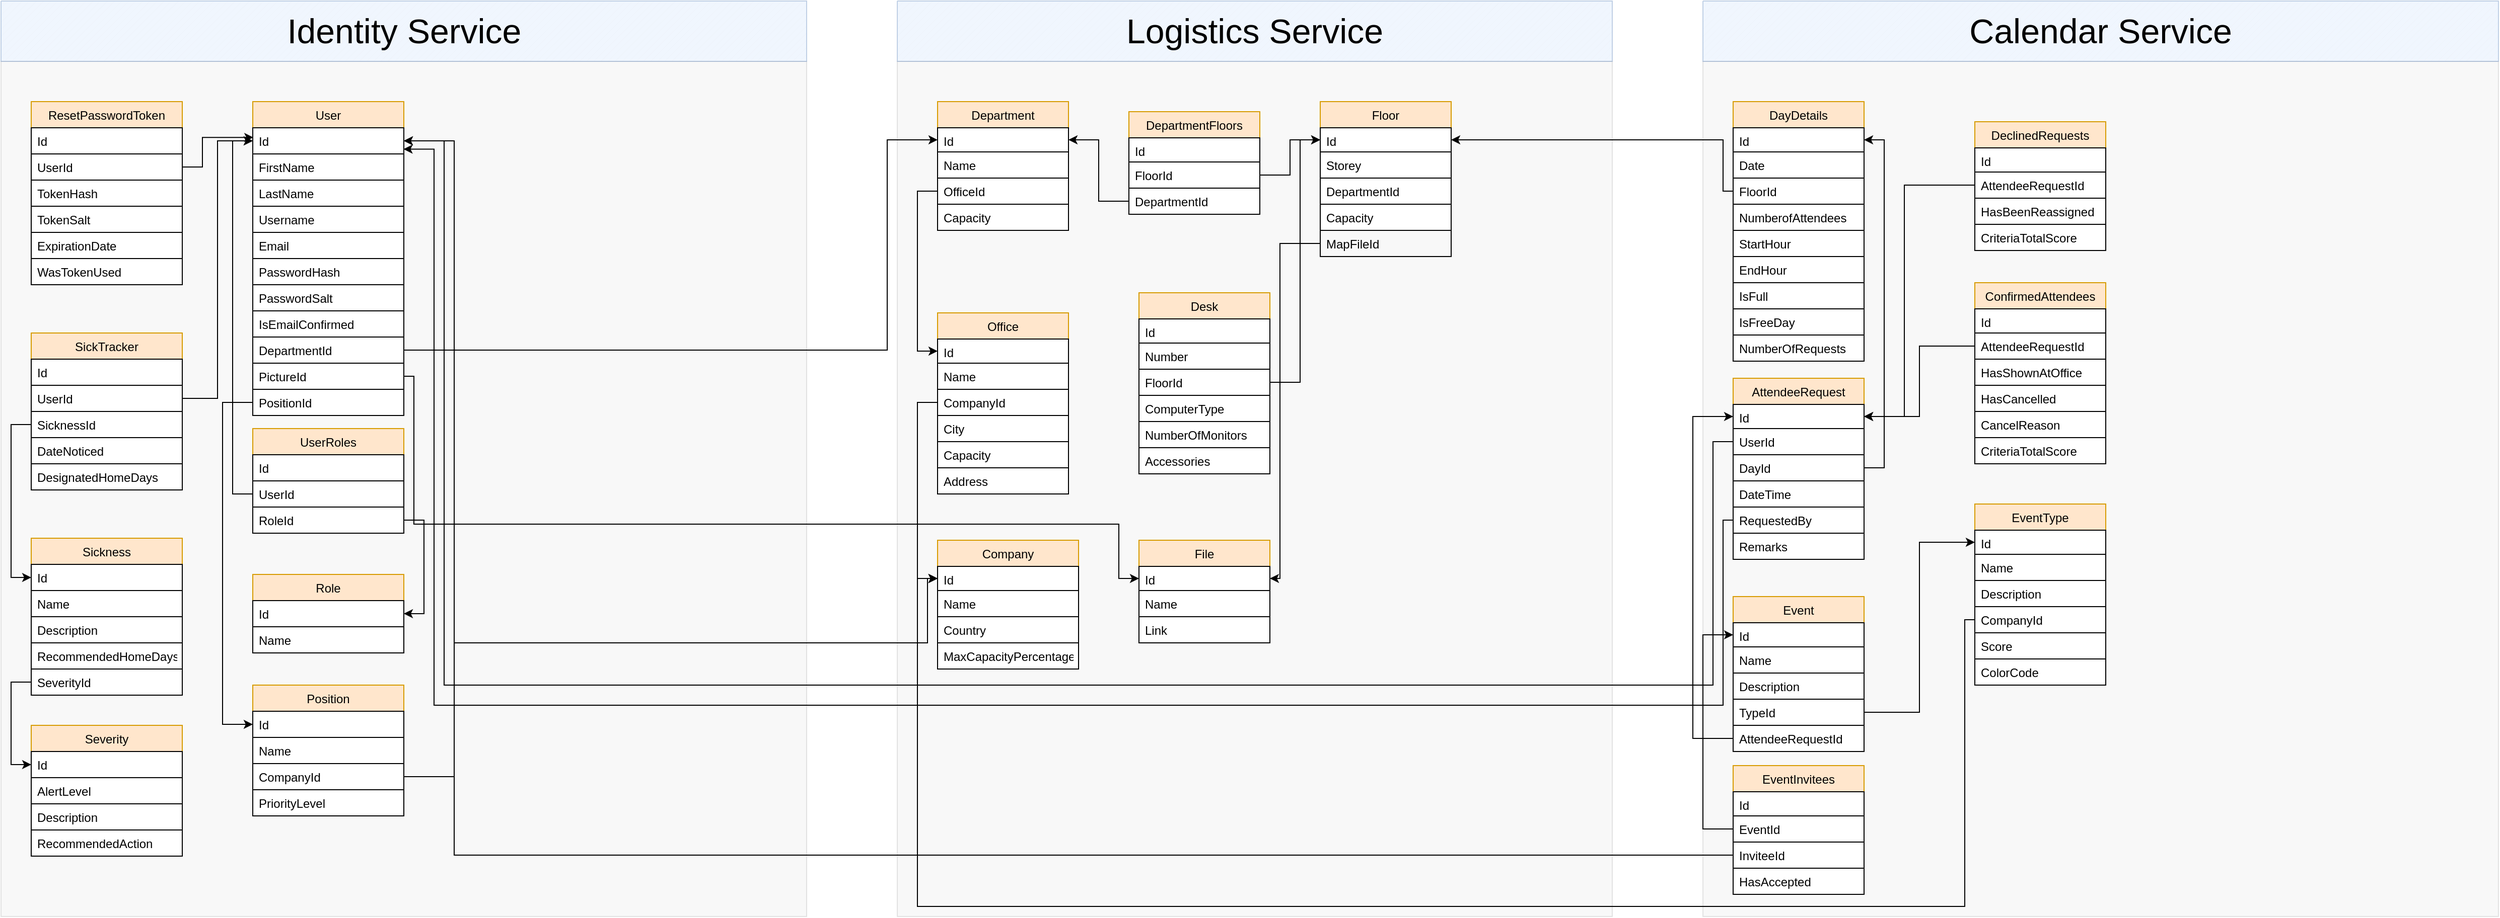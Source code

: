 <mxfile version="13.5.7" type="github">
  <diagram id="VulhgJpW_ZuZeacjrGCj" name="Page-1">
    <mxGraphModel dx="1186" dy="723" grid="1" gridSize="10" guides="1" tooltips="1" connect="1" arrows="1" fold="1" page="1" pageScale="1" pageWidth="3300" pageHeight="2339" math="0" shadow="0">
      <root>
        <mxCell id="0" />
        <mxCell id="1" parent="0" />
        <mxCell id="sdcU5tGspyF5gtB9qaK0-39" value="" style="verticalLabelPosition=bottom;verticalAlign=top;html=1;shape=mxgraph.basic.rect;fillColor2=none;strokeWidth=1;size=20;indent=5;rounded=0;opacity=10;fillColor=#BDBDBD;" parent="1" vertex="1">
          <mxGeometry x="10" y="110" width="800" height="850" as="geometry" />
        </mxCell>
        <mxCell id="sdcU5tGspyF5gtB9qaK0-30" style="edgeStyle=orthogonalEdgeStyle;rounded=0;orthogonalLoop=1;jettySize=auto;html=1;entryX=0;entryY=0.5;entryDx=0;entryDy=0;" parent="1" source="sdcU5tGspyF5gtB9qaK0-16" target="sdcU5tGspyF5gtB9qaK0-3" edge="1">
          <mxGeometry relative="1" as="geometry" />
        </mxCell>
        <mxCell id="sdcU5tGspyF5gtB9qaK0-38" style="edgeStyle=orthogonalEdgeStyle;rounded=0;orthogonalLoop=1;jettySize=auto;html=1;entryX=0.004;entryY=0.368;entryDx=0;entryDy=0;entryPerimeter=0;" parent="1" source="sdcU5tGspyF5gtB9qaK0-33" target="sdcU5tGspyF5gtB9qaK0-3" edge="1">
          <mxGeometry relative="1" as="geometry">
            <Array as="points">
              <mxPoint x="210" y="215" />
              <mxPoint x="210" y="186" />
            </Array>
          </mxGeometry>
        </mxCell>
        <mxCell id="sdcU5tGspyF5gtB9qaK0-41" value="" style="verticalLabelPosition=bottom;verticalAlign=top;html=1;shape=mxgraph.basic.patternFillRect;fillStyle=diag;step=5;fillStrokeWidth=0.2;fillStrokeColor=#dddddd;rounded=0;strokeColor=#6c8ebf;strokeWidth=1;fillColor=#dae8fc;opacity=40;" parent="1" vertex="1">
          <mxGeometry x="10" y="50" width="800" height="60" as="geometry" />
        </mxCell>
        <mxCell id="sdcU5tGspyF5gtB9qaK0-44" value="Identity Service" style="text;html=1;strokeColor=none;fillColor=none;align=center;verticalAlign=middle;whiteSpace=wrap;rounded=0;fontSize=34;opacity=40;" parent="1" vertex="1">
          <mxGeometry x="292.5" y="70" width="235" height="20" as="geometry" />
        </mxCell>
        <mxCell id="sdcU5tGspyF5gtB9qaK0-46" value="" style="verticalLabelPosition=bottom;verticalAlign=top;html=1;shape=mxgraph.basic.rect;fillColor2=none;strokeWidth=1;size=20;indent=5;rounded=0;opacity=10;fillColor=#BDBDBD;" parent="1" vertex="1">
          <mxGeometry x="900" y="110" width="710" height="850" as="geometry" />
        </mxCell>
        <mxCell id="sdcU5tGspyF5gtB9qaK0-47" value="" style="verticalLabelPosition=bottom;verticalAlign=top;html=1;shape=mxgraph.basic.patternFillRect;fillStyle=diag;step=5;fillStrokeWidth=0.2;fillStrokeColor=#dddddd;rounded=0;strokeColor=#6c8ebf;strokeWidth=1;fillColor=#dae8fc;opacity=40;" parent="1" vertex="1">
          <mxGeometry x="900" y="50" width="710" height="60" as="geometry" />
        </mxCell>
        <mxCell id="sdcU5tGspyF5gtB9qaK0-55" value="Logistics Service" style="text;html=1;strokeColor=none;fillColor=none;align=center;verticalAlign=middle;whiteSpace=wrap;rounded=0;fontSize=34;opacity=40;" parent="1" vertex="1">
          <mxGeometry x="1075" y="70" width="360" height="20" as="geometry" />
        </mxCell>
        <mxCell id="sdcU5tGspyF5gtB9qaK0-71" style="edgeStyle=orthogonalEdgeStyle;rounded=0;orthogonalLoop=1;jettySize=auto;html=1;entryX=0;entryY=0.5;entryDx=0;entryDy=0;fontSize=34;" parent="1" source="sdcU5tGspyF5gtB9qaK0-51" target="sdcU5tGspyF5gtB9qaK0-57" edge="1">
          <mxGeometry relative="1" as="geometry" />
        </mxCell>
        <mxCell id="sdcU5tGspyF5gtB9qaK0-72" style="edgeStyle=orthogonalEdgeStyle;rounded=0;orthogonalLoop=1;jettySize=auto;html=1;entryX=0;entryY=0.5;entryDx=0;entryDy=0;fontSize=34;" parent="1" source="sdcU5tGspyF5gtB9qaK0-59" target="sdcU5tGspyF5gtB9qaK0-64" edge="1">
          <mxGeometry relative="1" as="geometry">
            <Array as="points">
              <mxPoint x="920" y="449" />
              <mxPoint x="920" y="624" />
            </Array>
          </mxGeometry>
        </mxCell>
        <mxCell id="sdcU5tGspyF5gtB9qaK0-73" style="edgeStyle=orthogonalEdgeStyle;rounded=0;orthogonalLoop=1;jettySize=auto;html=1;entryX=0;entryY=0.5;entryDx=0;entryDy=0;fontSize=34;" parent="1" source="sdcU5tGspyF5gtB9qaK0-13" target="sdcU5tGspyF5gtB9qaK0-49" edge="1">
          <mxGeometry relative="1" as="geometry">
            <Array as="points">
              <mxPoint x="890" y="397" />
              <mxPoint x="890" y="188" />
            </Array>
          </mxGeometry>
        </mxCell>
        <mxCell id="sdcU5tGspyF5gtB9qaK0-74" value="" style="verticalLabelPosition=bottom;verticalAlign=top;html=1;shape=mxgraph.basic.rect;fillColor2=none;strokeWidth=1;size=20;indent=5;rounded=0;opacity=10;fillColor=#BDBDBD;" parent="1" vertex="1">
          <mxGeometry x="1700" y="110" width="790" height="850" as="geometry" />
        </mxCell>
        <mxCell id="sdcU5tGspyF5gtB9qaK0-75" value="" style="verticalLabelPosition=bottom;verticalAlign=top;html=1;shape=mxgraph.basic.patternFillRect;fillStyle=diag;step=5;fillStrokeWidth=0.2;fillStrokeColor=#dddddd;rounded=0;strokeColor=#6c8ebf;strokeWidth=1;fillColor=#dae8fc;opacity=40;" parent="1" vertex="1">
          <mxGeometry x="1700" y="50" width="790" height="60" as="geometry" />
        </mxCell>
        <mxCell id="sdcU5tGspyF5gtB9qaK0-76" value="Calendar Service" style="text;html=1;strokeColor=none;fillColor=none;align=center;verticalAlign=middle;whiteSpace=wrap;rounded=0;fontSize=34;opacity=40;" parent="1" vertex="1">
          <mxGeometry x="1935" y="70" width="320" height="20" as="geometry" />
        </mxCell>
        <mxCell id="sdcU5tGspyF5gtB9qaK0-91" style="edgeStyle=orthogonalEdgeStyle;rounded=0;orthogonalLoop=1;jettySize=auto;html=1;entryX=1;entryY=0.5;entryDx=0;entryDy=0;fontSize=34;" parent="1" source="sdcU5tGspyF5gtB9qaK0-80" target="sdcU5tGspyF5gtB9qaK0-86" edge="1">
          <mxGeometry relative="1" as="geometry">
            <Array as="points">
              <mxPoint x="1720" y="239" />
              <mxPoint x="1720" y="188" />
            </Array>
          </mxGeometry>
        </mxCell>
        <mxCell id="sdcU5tGspyF5gtB9qaK0-100" style="edgeStyle=orthogonalEdgeStyle;rounded=0;orthogonalLoop=1;jettySize=auto;html=1;entryX=0;entryY=0.5;entryDx=0;entryDy=0;fontSize=34;" parent="1" source="sdcU5tGspyF5gtB9qaK0-95" target="sdcU5tGspyF5gtB9qaK0-86" edge="1">
          <mxGeometry relative="1" as="geometry">
            <Array as="points">
              <mxPoint x="1300" y="429" />
              <mxPoint x="1300" y="188" />
            </Array>
          </mxGeometry>
        </mxCell>
        <mxCell id="sdcU5tGspyF5gtB9qaK0-2" value="User" style="swimlane;fontStyle=0;childLayout=stackLayout;horizontal=1;startSize=26;fillColor=#ffe6cc;horizontalStack=0;resizeParent=1;resizeParentMax=0;resizeLast=0;collapsible=1;marginBottom=0;swimlaneFillColor=#ffffff;rounded=0;strokeColor=#d79b00;" parent="1" vertex="1">
          <mxGeometry x="260" y="150" width="150" height="312" as="geometry">
            <mxRectangle x="200" y="1118" width="50" height="26" as="alternateBounds" />
          </mxGeometry>
        </mxCell>
        <mxCell id="sdcU5tGspyF5gtB9qaK0-3" value="Id" style="text;fillColor=none;align=left;verticalAlign=top;spacingLeft=4;spacingRight=4;overflow=hidden;rotatable=0;points=[[0,0.5],[1,0.5]];portConstraint=eastwest;strokeColor=#000000;" parent="sdcU5tGspyF5gtB9qaK0-2" vertex="1">
          <mxGeometry y="26" width="150" height="26" as="geometry" />
        </mxCell>
        <mxCell id="sdcU5tGspyF5gtB9qaK0-4" value="FirstName" style="text;fillColor=none;align=left;verticalAlign=top;spacingLeft=4;spacingRight=4;overflow=hidden;rotatable=0;points=[[0,0.5],[1,0.5]];portConstraint=eastwest;strokeColor=#000000;" parent="sdcU5tGspyF5gtB9qaK0-2" vertex="1">
          <mxGeometry y="52" width="150" height="26" as="geometry" />
        </mxCell>
        <mxCell id="sdcU5tGspyF5gtB9qaK0-5" value="LastName" style="text;fillColor=none;align=left;verticalAlign=top;spacingLeft=4;spacingRight=4;overflow=hidden;rotatable=0;points=[[0,0.5],[1,0.5]];portConstraint=eastwest;strokeColor=#000000;" parent="sdcU5tGspyF5gtB9qaK0-2" vertex="1">
          <mxGeometry y="78" width="150" height="26" as="geometry" />
        </mxCell>
        <mxCell id="sdcU5tGspyF5gtB9qaK0-6" value="Username" style="text;fillColor=none;align=left;verticalAlign=top;spacingLeft=4;spacingRight=4;overflow=hidden;rotatable=0;points=[[0,0.5],[1,0.5]];portConstraint=eastwest;strokeColor=#000000;" parent="sdcU5tGspyF5gtB9qaK0-2" vertex="1">
          <mxGeometry y="104" width="150" height="26" as="geometry" />
        </mxCell>
        <mxCell id="FUKLLAgreJTt722s6LFZ-47" value="Email" style="text;fillColor=none;align=left;verticalAlign=top;spacingLeft=4;spacingRight=4;overflow=hidden;rotatable=0;points=[[0,0.5],[1,0.5]];portConstraint=eastwest;strokeColor=#000000;" parent="sdcU5tGspyF5gtB9qaK0-2" vertex="1">
          <mxGeometry y="130" width="150" height="26" as="geometry" />
        </mxCell>
        <mxCell id="sdcU5tGspyF5gtB9qaK0-8" value="PasswordHash" style="text;fillColor=none;align=left;verticalAlign=top;spacingLeft=4;spacingRight=4;overflow=hidden;rotatable=0;points=[[0,0.5],[1,0.5]];portConstraint=eastwest;strokeColor=#000000;" parent="sdcU5tGspyF5gtB9qaK0-2" vertex="1">
          <mxGeometry y="156" width="150" height="26" as="geometry" />
        </mxCell>
        <mxCell id="sdcU5tGspyF5gtB9qaK0-9" value="PasswordSalt" style="text;fillColor=none;align=left;verticalAlign=top;spacingLeft=4;spacingRight=4;overflow=hidden;rotatable=0;points=[[0,0.5],[1,0.5]];portConstraint=eastwest;strokeColor=#000000;" parent="sdcU5tGspyF5gtB9qaK0-2" vertex="1">
          <mxGeometry y="182" width="150" height="26" as="geometry" />
        </mxCell>
        <mxCell id="sdcU5tGspyF5gtB9qaK0-10" value="IsEmailConfirmed" style="text;fillColor=none;align=left;verticalAlign=top;spacingLeft=4;spacingRight=4;overflow=hidden;rotatable=0;points=[[0,0.5],[1,0.5]];portConstraint=eastwest;strokeColor=#000000;" parent="sdcU5tGspyF5gtB9qaK0-2" vertex="1">
          <mxGeometry y="208" width="150" height="26" as="geometry" />
        </mxCell>
        <mxCell id="sdcU5tGspyF5gtB9qaK0-13" value="DepartmentId" style="text;fillColor=none;align=left;verticalAlign=top;spacingLeft=4;spacingRight=4;overflow=hidden;rotatable=0;points=[[0,0.5],[1,0.5]];portConstraint=eastwest;strokeColor=#000000;" parent="sdcU5tGspyF5gtB9qaK0-2" vertex="1">
          <mxGeometry y="234" width="150" height="26" as="geometry" />
        </mxCell>
        <mxCell id="sdcU5tGspyF5gtB9qaK0-131" value="PictureId" style="text;fillColor=none;align=left;verticalAlign=top;spacingLeft=4;spacingRight=4;overflow=hidden;rotatable=0;points=[[0,0.5],[1,0.5]];portConstraint=eastwest;strokeColor=#000000;" parent="sdcU5tGspyF5gtB9qaK0-2" vertex="1">
          <mxGeometry y="260" width="150" height="26" as="geometry" />
        </mxCell>
        <mxCell id="FUKLLAgreJTt722s6LFZ-45" value="PositionId" style="text;fillColor=none;align=left;verticalAlign=top;spacingLeft=4;spacingRight=4;overflow=hidden;rotatable=0;points=[[0,0.5],[1,0.5]];portConstraint=eastwest;strokeColor=#000000;" parent="sdcU5tGspyF5gtB9qaK0-2" vertex="1">
          <mxGeometry y="286" width="150" height="26" as="geometry" />
        </mxCell>
        <mxCell id="sdcU5tGspyF5gtB9qaK0-112" style="edgeStyle=orthogonalEdgeStyle;rounded=0;orthogonalLoop=1;jettySize=auto;html=1;entryX=1;entryY=0.5;entryDx=0;entryDy=0;fontSize=34;" parent="1" source="sdcU5tGspyF5gtB9qaK0-105" target="sdcU5tGspyF5gtB9qaK0-78" edge="1">
          <mxGeometry relative="1" as="geometry">
            <Array as="points">
              <mxPoint x="1880" y="514" />
              <mxPoint x="1880" y="188" />
            </Array>
          </mxGeometry>
        </mxCell>
        <mxCell id="sdcU5tGspyF5gtB9qaK0-113" style="edgeStyle=orthogonalEdgeStyle;rounded=0;orthogonalLoop=1;jettySize=auto;html=1;entryX=1;entryY=0.5;entryDx=0;entryDy=0;fontSize=34;" parent="1" source="sdcU5tGspyF5gtB9qaK0-107" target="sdcU5tGspyF5gtB9qaK0-3" edge="1">
          <mxGeometry relative="1" as="geometry">
            <Array as="points">
              <mxPoint x="1710" y="488" />
              <mxPoint x="1710" y="730" />
              <mxPoint x="450" y="730" />
              <mxPoint x="450" y="189" />
            </Array>
          </mxGeometry>
        </mxCell>
        <mxCell id="sdcU5tGspyF5gtB9qaK0-115" style="edgeStyle=orthogonalEdgeStyle;rounded=0;orthogonalLoop=1;jettySize=auto;html=1;entryX=0.998;entryY=0.817;entryDx=0;entryDy=0;entryPerimeter=0;fontSize=34;" parent="1" source="sdcU5tGspyF5gtB9qaK0-108" target="sdcU5tGspyF5gtB9qaK0-3" edge="1">
          <mxGeometry relative="1" as="geometry">
            <Array as="points">
              <mxPoint x="1720" y="566" />
              <mxPoint x="1720" y="750" />
              <mxPoint x="440" y="750" />
              <mxPoint x="440" y="197" />
            </Array>
          </mxGeometry>
        </mxCell>
        <mxCell id="sdcU5tGspyF5gtB9qaK0-136" style="edgeStyle=orthogonalEdgeStyle;rounded=0;orthogonalLoop=1;jettySize=auto;html=1;exitX=1;exitY=0.5;exitDx=0;exitDy=0;entryX=0;entryY=0.5;entryDx=0;entryDy=0;fontSize=34;" parent="1" source="sdcU5tGspyF5gtB9qaK0-131" target="sdcU5tGspyF5gtB9qaK0-133" edge="1">
          <mxGeometry relative="1" as="geometry">
            <Array as="points">
              <mxPoint x="420" y="423" />
              <mxPoint x="420" y="570" />
              <mxPoint x="1120" y="570" />
              <mxPoint x="1120" y="624" />
            </Array>
          </mxGeometry>
        </mxCell>
        <mxCell id="sdcU5tGspyF5gtB9qaK0-143" style="edgeStyle=orthogonalEdgeStyle;rounded=0;orthogonalLoop=1;jettySize=auto;html=1;exitX=0;exitY=0.5;exitDx=0;exitDy=0;entryX=1;entryY=0.5;entryDx=0;entryDy=0;fontSize=34;" parent="1" source="sdcU5tGspyF5gtB9qaK0-139" target="sdcU5tGspyF5gtB9qaK0-104" edge="1">
          <mxGeometry relative="1" as="geometry" />
        </mxCell>
        <mxCell id="sdcU5tGspyF5gtB9qaK0-153" style="edgeStyle=orthogonalEdgeStyle;rounded=0;orthogonalLoop=1;jettySize=auto;html=1;entryX=1;entryY=0.5;entryDx=0;entryDy=0;fontSize=34;" parent="1" source="sdcU5tGspyF5gtB9qaK0-148" target="sdcU5tGspyF5gtB9qaK0-104" edge="1">
          <mxGeometry relative="1" as="geometry">
            <Array as="points">
              <mxPoint x="1900" y="233" />
              <mxPoint x="1900" y="463" />
            </Array>
          </mxGeometry>
        </mxCell>
        <mxCell id="sdcU5tGspyF5gtB9qaK0-31" value="ResetPasswordToken" style="swimlane;fontStyle=0;childLayout=stackLayout;horizontal=1;startSize=26;fillColor=#ffe6cc;horizontalStack=0;resizeParent=1;resizeParentMax=0;resizeLast=0;collapsible=1;marginBottom=0;swimlaneFillColor=#ffffff;rounded=0;strokeColor=#d79b00;" parent="1" vertex="1">
          <mxGeometry x="40" y="150" width="150" height="182" as="geometry">
            <mxRectangle x="200" y="1118" width="50" height="26" as="alternateBounds" />
          </mxGeometry>
        </mxCell>
        <mxCell id="sdcU5tGspyF5gtB9qaK0-32" value="Id" style="text;fillColor=none;align=left;verticalAlign=top;spacingLeft=4;spacingRight=4;overflow=hidden;rotatable=0;points=[[0,0.5],[1,0.5]];portConstraint=eastwest;strokeColor=#000000;" parent="sdcU5tGspyF5gtB9qaK0-31" vertex="1">
          <mxGeometry y="26" width="150" height="26" as="geometry" />
        </mxCell>
        <mxCell id="sdcU5tGspyF5gtB9qaK0-33" value="UserId" style="text;fillColor=none;align=left;verticalAlign=top;spacingLeft=4;spacingRight=4;overflow=hidden;rotatable=0;points=[[0,0.5],[1,0.5]];portConstraint=eastwest;strokeColor=#000000;" parent="sdcU5tGspyF5gtB9qaK0-31" vertex="1">
          <mxGeometry y="52" width="150" height="26" as="geometry" />
        </mxCell>
        <mxCell id="sdcU5tGspyF5gtB9qaK0-34" value="TokenHash" style="text;fillColor=none;align=left;verticalAlign=top;spacingLeft=4;spacingRight=4;overflow=hidden;rotatable=0;points=[[0,0.5],[1,0.5]];portConstraint=eastwest;strokeColor=#000000;" parent="sdcU5tGspyF5gtB9qaK0-31" vertex="1">
          <mxGeometry y="78" width="150" height="26" as="geometry" />
        </mxCell>
        <mxCell id="sdcU5tGspyF5gtB9qaK0-35" value="TokenSalt" style="text;fillColor=none;align=left;verticalAlign=top;spacingLeft=4;spacingRight=4;overflow=hidden;rotatable=0;points=[[0,0.5],[1,0.5]];portConstraint=eastwest;strokeColor=#000000;" parent="sdcU5tGspyF5gtB9qaK0-31" vertex="1">
          <mxGeometry y="104" width="150" height="26" as="geometry" />
        </mxCell>
        <mxCell id="sdcU5tGspyF5gtB9qaK0-36" value="ExpirationDate" style="text;fillColor=none;align=left;verticalAlign=top;spacingLeft=4;spacingRight=4;overflow=hidden;rotatable=0;points=[[0,0.5],[1,0.5]];portConstraint=eastwest;strokeColor=#000000;" parent="sdcU5tGspyF5gtB9qaK0-31" vertex="1">
          <mxGeometry y="130" width="150" height="26" as="geometry" />
        </mxCell>
        <mxCell id="sdcU5tGspyF5gtB9qaK0-37" value="WasTokenUsed" style="text;fillColor=none;align=left;verticalAlign=top;spacingLeft=4;spacingRight=4;overflow=hidden;rotatable=0;points=[[0,0.5],[1,0.5]];portConstraint=eastwest;strokeColor=#000000;" parent="sdcU5tGspyF5gtB9qaK0-31" vertex="1">
          <mxGeometry y="156" width="150" height="26" as="geometry" />
        </mxCell>
        <mxCell id="FUKLLAgreJTt722s6LFZ-12" style="edgeStyle=orthogonalEdgeStyle;rounded=0;orthogonalLoop=1;jettySize=auto;html=1;entryX=0;entryY=0.5;entryDx=0;entryDy=0;" parent="1" source="FUKLLAgreJTt722s6LFZ-7" target="sdcU5tGspyF5gtB9qaK0-3" edge="1">
          <mxGeometry relative="1" as="geometry" />
        </mxCell>
        <mxCell id="FUKLLAgreJTt722s6LFZ-5" value="SickTracker" style="swimlane;fontStyle=0;childLayout=stackLayout;horizontal=1;startSize=26;fillColor=#ffe6cc;horizontalStack=0;resizeParent=1;resizeParentMax=0;resizeLast=0;collapsible=1;marginBottom=0;swimlaneFillColor=#ffffff;rounded=0;strokeColor=#d79b00;" parent="1" vertex="1">
          <mxGeometry x="40" y="380" width="150" height="156" as="geometry">
            <mxRectangle x="200" y="1118" width="50" height="26" as="alternateBounds" />
          </mxGeometry>
        </mxCell>
        <mxCell id="FUKLLAgreJTt722s6LFZ-6" value="Id" style="text;fillColor=none;align=left;verticalAlign=top;spacingLeft=4;spacingRight=4;overflow=hidden;rotatable=0;points=[[0,0.5],[1,0.5]];portConstraint=eastwest;strokeColor=#000000;" parent="FUKLLAgreJTt722s6LFZ-5" vertex="1">
          <mxGeometry y="26" width="150" height="26" as="geometry" />
        </mxCell>
        <mxCell id="FUKLLAgreJTt722s6LFZ-7" value="UserId" style="text;fillColor=none;align=left;verticalAlign=top;spacingLeft=4;spacingRight=4;overflow=hidden;rotatable=0;points=[[0,0.5],[1,0.5]];portConstraint=eastwest;strokeColor=#000000;" parent="FUKLLAgreJTt722s6LFZ-5" vertex="1">
          <mxGeometry y="52" width="150" height="26" as="geometry" />
        </mxCell>
        <mxCell id="FUKLLAgreJTt722s6LFZ-8" value="SicknessId" style="text;fillColor=none;align=left;verticalAlign=top;spacingLeft=4;spacingRight=4;overflow=hidden;rotatable=0;points=[[0,0.5],[1,0.5]];portConstraint=eastwest;strokeColor=#000000;" parent="FUKLLAgreJTt722s6LFZ-5" vertex="1">
          <mxGeometry y="78" width="150" height="26" as="geometry" />
        </mxCell>
        <mxCell id="FUKLLAgreJTt722s6LFZ-9" value="DateNoticed" style="text;fillColor=none;align=left;verticalAlign=top;spacingLeft=4;spacingRight=4;overflow=hidden;rotatable=0;points=[[0,0.5],[1,0.5]];portConstraint=eastwest;strokeColor=#000000;" parent="FUKLLAgreJTt722s6LFZ-5" vertex="1">
          <mxGeometry y="104" width="150" height="26" as="geometry" />
        </mxCell>
        <mxCell id="FUKLLAgreJTt722s6LFZ-22" value="DesignatedHomeDays" style="text;fillColor=none;align=left;verticalAlign=top;spacingLeft=4;spacingRight=4;overflow=hidden;rotatable=0;points=[[0,0.5],[1,0.5]];portConstraint=eastwest;strokeColor=#000000;" parent="FUKLLAgreJTt722s6LFZ-5" vertex="1">
          <mxGeometry y="130" width="150" height="26" as="geometry" />
        </mxCell>
        <mxCell id="FUKLLAgreJTt722s6LFZ-20" style="edgeStyle=orthogonalEdgeStyle;rounded=0;orthogonalLoop=1;jettySize=auto;html=1;entryX=0;entryY=0.5;entryDx=0;entryDy=0;" parent="1" source="FUKLLAgreJTt722s6LFZ-8" target="FUKLLAgreJTt722s6LFZ-14" edge="1">
          <mxGeometry relative="1" as="geometry" />
        </mxCell>
        <mxCell id="sdcU5tGspyF5gtB9qaK0-56" value="Office" style="swimlane;fontStyle=0;childLayout=stackLayout;horizontal=1;startSize=26;fillColor=#ffe6cc;horizontalStack=0;resizeParent=1;resizeParentMax=0;resizeLast=0;collapsible=1;marginBottom=0;swimlaneFillColor=#ffffff;rounded=0;strokeColor=#d79b00;" parent="1" vertex="1">
          <mxGeometry x="940" y="360" width="130" height="180" as="geometry">
            <mxRectangle x="200" y="1118" width="50" height="26" as="alternateBounds" />
          </mxGeometry>
        </mxCell>
        <mxCell id="sdcU5tGspyF5gtB9qaK0-57" value="Id" style="text;fillColor=none;align=left;verticalAlign=top;spacingLeft=4;spacingRight=4;overflow=hidden;rotatable=0;points=[[0,0.5],[1,0.5]];portConstraint=eastwest;strokeColor=#000000;" parent="sdcU5tGspyF5gtB9qaK0-56" vertex="1">
          <mxGeometry y="26" width="130" height="24" as="geometry" />
        </mxCell>
        <mxCell id="sdcU5tGspyF5gtB9qaK0-58" value="Name" style="text;fillColor=none;align=left;verticalAlign=top;spacingLeft=4;spacingRight=4;overflow=hidden;rotatable=0;points=[[0,0.5],[1,0.5]];portConstraint=eastwest;strokeColor=#000000;" parent="sdcU5tGspyF5gtB9qaK0-56" vertex="1">
          <mxGeometry y="50" width="130" height="26" as="geometry" />
        </mxCell>
        <mxCell id="sdcU5tGspyF5gtB9qaK0-59" value="CompanyId" style="text;fillColor=none;align=left;verticalAlign=top;spacingLeft=4;spacingRight=4;overflow=hidden;rotatable=0;points=[[0,0.5],[1,0.5]];portConstraint=eastwest;strokeColor=#000000;" parent="sdcU5tGspyF5gtB9qaK0-56" vertex="1">
          <mxGeometry y="76" width="130" height="26" as="geometry" />
        </mxCell>
        <mxCell id="sdcU5tGspyF5gtB9qaK0-60" value="City" style="text;fillColor=none;align=left;verticalAlign=top;spacingLeft=4;spacingRight=4;overflow=hidden;rotatable=0;points=[[0,0.5],[1,0.5]];portConstraint=eastwest;strokeColor=#000000;" parent="sdcU5tGspyF5gtB9qaK0-56" vertex="1">
          <mxGeometry y="102" width="130" height="26" as="geometry" />
        </mxCell>
        <mxCell id="sdcU5tGspyF5gtB9qaK0-61" value="Capacity" style="text;fillColor=none;align=left;verticalAlign=top;spacingLeft=4;spacingRight=4;overflow=hidden;rotatable=0;points=[[0,0.5],[1,0.5]];portConstraint=eastwest;strokeColor=#000000;" parent="sdcU5tGspyF5gtB9qaK0-56" vertex="1">
          <mxGeometry y="128" width="130" height="26" as="geometry" />
        </mxCell>
        <mxCell id="sdcU5tGspyF5gtB9qaK0-62" value="Address" style="text;fillColor=none;align=left;verticalAlign=top;spacingLeft=4;spacingRight=4;overflow=hidden;rotatable=0;points=[[0,0.5],[1,0.5]];portConstraint=eastwest;strokeColor=#000000;" parent="sdcU5tGspyF5gtB9qaK0-56" vertex="1">
          <mxGeometry y="154" width="130" height="26" as="geometry" />
        </mxCell>
        <mxCell id="sdcU5tGspyF5gtB9qaK0-92" value="Desk" style="swimlane;fontStyle=0;childLayout=stackLayout;horizontal=1;startSize=26;fillColor=#ffe6cc;horizontalStack=0;resizeParent=1;resizeParentMax=0;resizeLast=0;collapsible=1;marginBottom=0;swimlaneFillColor=#ffffff;rounded=0;strokeColor=#d79b00;" parent="1" vertex="1">
          <mxGeometry x="1140" y="340" width="130" height="180" as="geometry">
            <mxRectangle x="200" y="1118" width="50" height="26" as="alternateBounds" />
          </mxGeometry>
        </mxCell>
        <mxCell id="sdcU5tGspyF5gtB9qaK0-93" value="Id" style="text;fillColor=none;align=left;verticalAlign=top;spacingLeft=4;spacingRight=4;overflow=hidden;rotatable=0;points=[[0,0.5],[1,0.5]];portConstraint=eastwest;strokeColor=#000000;" parent="sdcU5tGspyF5gtB9qaK0-92" vertex="1">
          <mxGeometry y="26" width="130" height="24" as="geometry" />
        </mxCell>
        <mxCell id="sdcU5tGspyF5gtB9qaK0-94" value="Number" style="text;fillColor=none;align=left;verticalAlign=top;spacingLeft=4;spacingRight=4;overflow=hidden;rotatable=0;points=[[0,0.5],[1,0.5]];portConstraint=eastwest;strokeColor=#000000;" parent="sdcU5tGspyF5gtB9qaK0-92" vertex="1">
          <mxGeometry y="50" width="130" height="26" as="geometry" />
        </mxCell>
        <mxCell id="sdcU5tGspyF5gtB9qaK0-95" value="FloorId" style="text;fillColor=none;align=left;verticalAlign=top;spacingLeft=4;spacingRight=4;overflow=hidden;rotatable=0;points=[[0,0.5],[1,0.5]];portConstraint=eastwest;strokeColor=#000000;" parent="sdcU5tGspyF5gtB9qaK0-92" vertex="1">
          <mxGeometry y="76" width="130" height="26" as="geometry" />
        </mxCell>
        <mxCell id="sdcU5tGspyF5gtB9qaK0-97" value="ComputerType" style="text;fillColor=none;align=left;verticalAlign=top;spacingLeft=4;spacingRight=4;overflow=hidden;rotatable=0;points=[[0,0.5],[1,0.5]];portConstraint=eastwest;strokeColor=#000000;" parent="sdcU5tGspyF5gtB9qaK0-92" vertex="1">
          <mxGeometry y="102" width="130" height="26" as="geometry" />
        </mxCell>
        <mxCell id="sdcU5tGspyF5gtB9qaK0-98" value="NumberOfMonitors" style="text;fillColor=none;align=left;verticalAlign=top;spacingLeft=4;spacingRight=4;overflow=hidden;rotatable=0;points=[[0,0.5],[1,0.5]];portConstraint=eastwest;strokeColor=#000000;" parent="sdcU5tGspyF5gtB9qaK0-92" vertex="1">
          <mxGeometry y="128" width="130" height="26" as="geometry" />
        </mxCell>
        <mxCell id="sdcU5tGspyF5gtB9qaK0-99" value="Accessories " style="text;fillColor=none;align=left;verticalAlign=top;spacingLeft=4;spacingRight=4;overflow=hidden;rotatable=0;points=[[0,0.5],[1,0.5]];portConstraint=eastwest;strokeColor=#000000;" parent="sdcU5tGspyF5gtB9qaK0-92" vertex="1">
          <mxGeometry y="154" width="130" height="26" as="geometry" />
        </mxCell>
        <mxCell id="sdcU5tGspyF5gtB9qaK0-132" value="File" style="swimlane;fontStyle=0;childLayout=stackLayout;horizontal=1;startSize=26;fillColor=#ffe6cc;horizontalStack=0;resizeParent=1;resizeParentMax=0;resizeLast=0;collapsible=1;marginBottom=0;swimlaneFillColor=#ffffff;rounded=0;strokeColor=#d79b00;" parent="1" vertex="1">
          <mxGeometry x="1140" y="586" width="130" height="102" as="geometry">
            <mxRectangle x="200" y="1118" width="50" height="26" as="alternateBounds" />
          </mxGeometry>
        </mxCell>
        <mxCell id="sdcU5tGspyF5gtB9qaK0-133" value="Id" style="text;fillColor=none;align=left;verticalAlign=top;spacingLeft=4;spacingRight=4;overflow=hidden;rotatable=0;points=[[0,0.5],[1,0.5]];portConstraint=eastwest;strokeColor=#000000;" parent="sdcU5tGspyF5gtB9qaK0-132" vertex="1">
          <mxGeometry y="26" width="130" height="24" as="geometry" />
        </mxCell>
        <mxCell id="sdcU5tGspyF5gtB9qaK0-134" value="Name" style="text;fillColor=none;align=left;verticalAlign=top;spacingLeft=4;spacingRight=4;overflow=hidden;rotatable=0;points=[[0,0.5],[1,0.5]];portConstraint=eastwest;strokeColor=#000000;" parent="sdcU5tGspyF5gtB9qaK0-132" vertex="1">
          <mxGeometry y="50" width="130" height="26" as="geometry" />
        </mxCell>
        <mxCell id="sdcU5tGspyF5gtB9qaK0-135" value="Link" style="text;fillColor=none;align=left;verticalAlign=top;spacingLeft=4;spacingRight=4;overflow=hidden;rotatable=0;points=[[0,0.5],[1,0.5]];portConstraint=eastwest;strokeColor=#000000;" parent="sdcU5tGspyF5gtB9qaK0-132" vertex="1">
          <mxGeometry y="76" width="130" height="26" as="geometry" />
        </mxCell>
        <mxCell id="sdcU5tGspyF5gtB9qaK0-63" value="Company" style="swimlane;fontStyle=0;childLayout=stackLayout;horizontal=1;startSize=26;fillColor=#ffe6cc;horizontalStack=0;resizeParent=1;resizeParentMax=0;resizeLast=0;collapsible=1;marginBottom=0;swimlaneFillColor=#ffffff;rounded=0;strokeColor=#d79b00;" parent="1" vertex="1">
          <mxGeometry x="940" y="586" width="140" height="128" as="geometry">
            <mxRectangle x="200" y="1118" width="50" height="26" as="alternateBounds" />
          </mxGeometry>
        </mxCell>
        <mxCell id="sdcU5tGspyF5gtB9qaK0-64" value="Id" style="text;fillColor=none;align=left;verticalAlign=top;spacingLeft=4;spacingRight=4;overflow=hidden;rotatable=0;points=[[0,0.5],[1,0.5]];portConstraint=eastwest;strokeColor=#000000;" parent="sdcU5tGspyF5gtB9qaK0-63" vertex="1">
          <mxGeometry y="26" width="140" height="24" as="geometry" />
        </mxCell>
        <mxCell id="sdcU5tGspyF5gtB9qaK0-65" value="Name" style="text;fillColor=none;align=left;verticalAlign=top;spacingLeft=4;spacingRight=4;overflow=hidden;rotatable=0;points=[[0,0.5],[1,0.5]];portConstraint=eastwest;strokeColor=#000000;" parent="sdcU5tGspyF5gtB9qaK0-63" vertex="1">
          <mxGeometry y="50" width="140" height="26" as="geometry" />
        </mxCell>
        <mxCell id="sdcU5tGspyF5gtB9qaK0-70" value="Country" style="text;fillColor=none;align=left;verticalAlign=top;spacingLeft=4;spacingRight=4;overflow=hidden;rotatable=0;points=[[0,0.5],[1,0.5]];portConstraint=eastwest;strokeColor=#000000;" parent="sdcU5tGspyF5gtB9qaK0-63" vertex="1">
          <mxGeometry y="76" width="140" height="26" as="geometry" />
        </mxCell>
        <mxCell id="P0xTXg4kXHJVjyx233Cc-1" value="MaxCapacityPercentage" style="text;fillColor=none;align=left;verticalAlign=top;spacingLeft=4;spacingRight=4;overflow=hidden;rotatable=0;points=[[0,0.5],[1,0.5]];portConstraint=eastwest;strokeColor=#000000;" parent="sdcU5tGspyF5gtB9qaK0-63" vertex="1">
          <mxGeometry y="102" width="140" height="26" as="geometry" />
        </mxCell>
        <mxCell id="sdcU5tGspyF5gtB9qaK0-77" value="DayDetails" style="swimlane;fontStyle=0;childLayout=stackLayout;horizontal=1;startSize=26;fillColor=#ffe6cc;horizontalStack=0;resizeParent=1;resizeParentMax=0;resizeLast=0;collapsible=1;marginBottom=0;swimlaneFillColor=#ffffff;rounded=0;strokeColor=#d79b00;" parent="1" vertex="1">
          <mxGeometry x="1730" y="150" width="130" height="258" as="geometry">
            <mxRectangle x="200" y="1118" width="50" height="26" as="alternateBounds" />
          </mxGeometry>
        </mxCell>
        <mxCell id="sdcU5tGspyF5gtB9qaK0-78" value="Id" style="text;fillColor=none;align=left;verticalAlign=top;spacingLeft=4;spacingRight=4;overflow=hidden;rotatable=0;points=[[0,0.5],[1,0.5]];portConstraint=eastwest;strokeColor=#000000;" parent="sdcU5tGspyF5gtB9qaK0-77" vertex="1">
          <mxGeometry y="26" width="130" height="24" as="geometry" />
        </mxCell>
        <mxCell id="sdcU5tGspyF5gtB9qaK0-79" value="Date" style="text;fillColor=none;align=left;verticalAlign=top;spacingLeft=4;spacingRight=4;overflow=hidden;rotatable=0;points=[[0,0.5],[1,0.5]];portConstraint=eastwest;strokeColor=#000000;" parent="sdcU5tGspyF5gtB9qaK0-77" vertex="1">
          <mxGeometry y="50" width="130" height="26" as="geometry" />
        </mxCell>
        <mxCell id="sdcU5tGspyF5gtB9qaK0-80" value="FloorId" style="text;fillColor=none;align=left;verticalAlign=top;spacingLeft=4;spacingRight=4;overflow=hidden;rotatable=0;points=[[0,0.5],[1,0.5]];portConstraint=eastwest;strokeColor=#000000;" parent="sdcU5tGspyF5gtB9qaK0-77" vertex="1">
          <mxGeometry y="76" width="130" height="26" as="geometry" />
        </mxCell>
        <mxCell id="sdcU5tGspyF5gtB9qaK0-81" value="NumberofAttendees" style="text;fillColor=none;align=left;verticalAlign=top;spacingLeft=4;spacingRight=4;overflow=hidden;rotatable=0;points=[[0,0.5],[1,0.5]];portConstraint=eastwest;strokeColor=#000000;" parent="sdcU5tGspyF5gtB9qaK0-77" vertex="1">
          <mxGeometry y="102" width="130" height="26" as="geometry" />
        </mxCell>
        <mxCell id="sdcU5tGspyF5gtB9qaK0-82" value="StartHour" style="text;fillColor=none;align=left;verticalAlign=top;spacingLeft=4;spacingRight=4;overflow=hidden;rotatable=0;points=[[0,0.5],[1,0.5]];portConstraint=eastwest;strokeColor=#000000;" parent="sdcU5tGspyF5gtB9qaK0-77" vertex="1">
          <mxGeometry y="128" width="130" height="26" as="geometry" />
        </mxCell>
        <mxCell id="sdcU5tGspyF5gtB9qaK0-83" value="EndHour" style="text;fillColor=none;align=left;verticalAlign=top;spacingLeft=4;spacingRight=4;overflow=hidden;rotatable=0;points=[[0,0.5],[1,0.5]];portConstraint=eastwest;strokeColor=#000000;" parent="sdcU5tGspyF5gtB9qaK0-77" vertex="1">
          <mxGeometry y="154" width="130" height="26" as="geometry" />
        </mxCell>
        <mxCell id="sdcU5tGspyF5gtB9qaK0-101" value="IsFull" style="text;fillColor=none;align=left;verticalAlign=top;spacingLeft=4;spacingRight=4;overflow=hidden;rotatable=0;points=[[0,0.5],[1,0.5]];portConstraint=eastwest;strokeColor=#000000;" parent="sdcU5tGspyF5gtB9qaK0-77" vertex="1">
          <mxGeometry y="180" width="130" height="26" as="geometry" />
        </mxCell>
        <mxCell id="sdcU5tGspyF5gtB9qaK0-102" value="IsFreeDay" style="text;fillColor=none;align=left;verticalAlign=top;spacingLeft=4;spacingRight=4;overflow=hidden;rotatable=0;points=[[0,0.5],[1,0.5]];portConstraint=eastwest;strokeColor=#000000;" parent="sdcU5tGspyF5gtB9qaK0-77" vertex="1">
          <mxGeometry y="206" width="130" height="26" as="geometry" />
        </mxCell>
        <mxCell id="sdcU5tGspyF5gtB9qaK0-144" value="NumberOfRequests" style="text;fillColor=none;align=left;verticalAlign=top;spacingLeft=4;spacingRight=4;overflow=hidden;rotatable=0;points=[[0,0.5],[1,0.5]];portConstraint=eastwest;strokeColor=#000000;" parent="sdcU5tGspyF5gtB9qaK0-77" vertex="1">
          <mxGeometry y="232" width="130" height="26" as="geometry" />
        </mxCell>
        <mxCell id="sdcU5tGspyF5gtB9qaK0-103" value="AttendeeRequest" style="swimlane;fontStyle=0;childLayout=stackLayout;horizontal=1;startSize=26;fillColor=#ffe6cc;horizontalStack=0;resizeParent=1;resizeParentMax=0;resizeLast=0;collapsible=1;marginBottom=0;swimlaneFillColor=#ffffff;rounded=0;strokeColor=#d79b00;" parent="1" vertex="1">
          <mxGeometry x="1730" y="425" width="130" height="180" as="geometry">
            <mxRectangle x="200" y="1118" width="50" height="26" as="alternateBounds" />
          </mxGeometry>
        </mxCell>
        <mxCell id="sdcU5tGspyF5gtB9qaK0-104" value="Id" style="text;fillColor=none;align=left;verticalAlign=top;spacingLeft=4;spacingRight=4;overflow=hidden;rotatable=0;points=[[0,0.5],[1,0.5]];portConstraint=eastwest;strokeColor=#000000;" parent="sdcU5tGspyF5gtB9qaK0-103" vertex="1">
          <mxGeometry y="26" width="130" height="24" as="geometry" />
        </mxCell>
        <mxCell id="sdcU5tGspyF5gtB9qaK0-107" value="UserId" style="text;fillColor=none;align=left;verticalAlign=top;spacingLeft=4;spacingRight=4;overflow=hidden;rotatable=0;points=[[0,0.5],[1,0.5]];portConstraint=eastwest;strokeColor=#000000;" parent="sdcU5tGspyF5gtB9qaK0-103" vertex="1">
          <mxGeometry y="50" width="130" height="26" as="geometry" />
        </mxCell>
        <mxCell id="sdcU5tGspyF5gtB9qaK0-105" value="DayId" style="text;fillColor=none;align=left;verticalAlign=top;spacingLeft=4;spacingRight=4;overflow=hidden;rotatable=0;points=[[0,0.5],[1,0.5]];portConstraint=eastwest;strokeColor=#000000;" parent="sdcU5tGspyF5gtB9qaK0-103" vertex="1">
          <mxGeometry y="76" width="130" height="26" as="geometry" />
        </mxCell>
        <mxCell id="sdcU5tGspyF5gtB9qaK0-106" value="DateTime" style="text;fillColor=none;align=left;verticalAlign=top;spacingLeft=4;spacingRight=4;overflow=hidden;rotatable=0;points=[[0,0.5],[1,0.5]];portConstraint=eastwest;strokeColor=#000000;" parent="sdcU5tGspyF5gtB9qaK0-103" vertex="1">
          <mxGeometry y="102" width="130" height="26" as="geometry" />
        </mxCell>
        <mxCell id="sdcU5tGspyF5gtB9qaK0-108" value="RequestedBy" style="text;fillColor=none;align=left;verticalAlign=top;spacingLeft=4;spacingRight=4;overflow=hidden;rotatable=0;points=[[0,0.5],[1,0.5]];portConstraint=eastwest;strokeColor=#000000;" parent="sdcU5tGspyF5gtB9qaK0-103" vertex="1">
          <mxGeometry y="128" width="130" height="26" as="geometry" />
        </mxCell>
        <mxCell id="dlKxOQZb9FuW_mOsY3xN-1" value="Remarks" style="text;fillColor=none;align=left;verticalAlign=top;spacingLeft=4;spacingRight=4;overflow=hidden;rotatable=0;points=[[0,0.5],[1,0.5]];portConstraint=eastwest;strokeColor=#000000;" parent="sdcU5tGspyF5gtB9qaK0-103" vertex="1">
          <mxGeometry y="154" width="130" height="26" as="geometry" />
        </mxCell>
        <mxCell id="sdcU5tGspyF5gtB9qaK0-137" value="ConfirmedAttendees" style="swimlane;fontStyle=0;childLayout=stackLayout;horizontal=1;startSize=26;fillColor=#ffe6cc;horizontalStack=0;resizeParent=1;resizeParentMax=0;resizeLast=0;collapsible=1;marginBottom=0;swimlaneFillColor=#ffffff;rounded=0;strokeColor=#d79b00;" parent="1" vertex="1">
          <mxGeometry x="1970" y="330" width="130" height="180" as="geometry">
            <mxRectangle x="1460" y="330" width="50" height="26" as="alternateBounds" />
          </mxGeometry>
        </mxCell>
        <mxCell id="sdcU5tGspyF5gtB9qaK0-138" value="Id" style="text;fillColor=none;align=left;verticalAlign=top;spacingLeft=4;spacingRight=4;overflow=hidden;rotatable=0;points=[[0,0.5],[1,0.5]];portConstraint=eastwest;strokeColor=#000000;" parent="sdcU5tGspyF5gtB9qaK0-137" vertex="1">
          <mxGeometry y="26" width="130" height="24" as="geometry" />
        </mxCell>
        <mxCell id="sdcU5tGspyF5gtB9qaK0-139" value="AttendeeRequestId" style="text;fillColor=none;align=left;verticalAlign=top;spacingLeft=4;spacingRight=4;overflow=hidden;rotatable=0;points=[[0,0.5],[1,0.5]];portConstraint=eastwest;strokeColor=#000000;" parent="sdcU5tGspyF5gtB9qaK0-137" vertex="1">
          <mxGeometry y="50" width="130" height="26" as="geometry" />
        </mxCell>
        <mxCell id="sdcU5tGspyF5gtB9qaK0-140" value="HasShownAtOffice" style="text;fillColor=none;align=left;verticalAlign=top;spacingLeft=4;spacingRight=4;overflow=hidden;rotatable=0;points=[[0,0.5],[1,0.5]];portConstraint=eastwest;strokeColor=#000000;" parent="sdcU5tGspyF5gtB9qaK0-137" vertex="1">
          <mxGeometry y="76" width="130" height="26" as="geometry" />
        </mxCell>
        <mxCell id="sdcU5tGspyF5gtB9qaK0-141" value="HasCancelled" style="text;fillColor=none;align=left;verticalAlign=top;spacingLeft=4;spacingRight=4;overflow=hidden;rotatable=0;points=[[0,0.5],[1,0.5]];portConstraint=eastwest;strokeColor=#000000;" parent="sdcU5tGspyF5gtB9qaK0-137" vertex="1">
          <mxGeometry y="102" width="130" height="26" as="geometry" />
        </mxCell>
        <mxCell id="sdcU5tGspyF5gtB9qaK0-142" value="CancelReason" style="text;fillColor=none;align=left;verticalAlign=top;spacingLeft=4;spacingRight=4;overflow=hidden;rotatable=0;points=[[0,0.5],[1,0.5]];portConstraint=eastwest;strokeColor=#000000;" parent="sdcU5tGspyF5gtB9qaK0-137" vertex="1">
          <mxGeometry y="128" width="130" height="26" as="geometry" />
        </mxCell>
        <mxCell id="sdcU5tGspyF5gtB9qaK0-145" value="CriteriaTotalScore" style="text;fillColor=none;align=left;verticalAlign=top;spacingLeft=4;spacingRight=4;overflow=hidden;rotatable=0;points=[[0,0.5],[1,0.5]];portConstraint=eastwest;strokeColor=#000000;" parent="sdcU5tGspyF5gtB9qaK0-137" vertex="1">
          <mxGeometry y="154" width="130" height="26" as="geometry" />
        </mxCell>
        <mxCell id="sdcU5tGspyF5gtB9qaK0-146" value="DeclinedRequests" style="swimlane;fontStyle=0;childLayout=stackLayout;horizontal=1;startSize=26;fillColor=#ffe6cc;horizontalStack=0;resizeParent=1;resizeParentMax=0;resizeLast=0;collapsible=1;marginBottom=0;swimlaneFillColor=#ffffff;rounded=0;strokeColor=#d79b00;" parent="1" vertex="1">
          <mxGeometry x="1970" y="170" width="130" height="128" as="geometry">
            <mxRectangle x="200" y="1118" width="50" height="26" as="alternateBounds" />
          </mxGeometry>
        </mxCell>
        <mxCell id="sdcU5tGspyF5gtB9qaK0-147" value="Id" style="text;fillColor=none;align=left;verticalAlign=top;spacingLeft=4;spacingRight=4;overflow=hidden;rotatable=0;points=[[0,0.5],[1,0.5]];portConstraint=eastwest;strokeColor=#000000;" parent="sdcU5tGspyF5gtB9qaK0-146" vertex="1">
          <mxGeometry y="26" width="130" height="24" as="geometry" />
        </mxCell>
        <mxCell id="sdcU5tGspyF5gtB9qaK0-148" value="AttendeeRequestId" style="text;fillColor=none;align=left;verticalAlign=top;spacingLeft=4;spacingRight=4;overflow=hidden;rotatable=0;points=[[0,0.5],[1,0.5]];portConstraint=eastwest;strokeColor=#000000;" parent="sdcU5tGspyF5gtB9qaK0-146" vertex="1">
          <mxGeometry y="50" width="130" height="26" as="geometry" />
        </mxCell>
        <mxCell id="sdcU5tGspyF5gtB9qaK0-149" value="HasBeenReassigned" style="text;fillColor=none;align=left;verticalAlign=top;spacingLeft=4;spacingRight=4;overflow=hidden;rotatable=0;points=[[0,0.5],[1,0.5]];portConstraint=eastwest;strokeColor=#000000;" parent="sdcU5tGspyF5gtB9qaK0-146" vertex="1">
          <mxGeometry y="76" width="130" height="26" as="geometry" />
        </mxCell>
        <mxCell id="sdcU5tGspyF5gtB9qaK0-150" value="CriteriaTotalScore" style="text;fillColor=none;align=left;verticalAlign=top;spacingLeft=4;spacingRight=4;overflow=hidden;rotatable=0;points=[[0,0.5],[1,0.5]];portConstraint=eastwest;strokeColor=#000000;" parent="sdcU5tGspyF5gtB9qaK0-146" vertex="1">
          <mxGeometry y="102" width="130" height="26" as="geometry" />
        </mxCell>
        <mxCell id="FUKLLAgreJTt722s6LFZ-13" value="Sickness" style="swimlane;fontStyle=0;childLayout=stackLayout;horizontal=1;startSize=26;fillColor=#ffe6cc;horizontalStack=0;resizeParent=1;resizeParentMax=0;resizeLast=0;collapsible=1;marginBottom=0;swimlaneFillColor=#ffffff;rounded=0;strokeColor=#d79b00;" parent="1" vertex="1">
          <mxGeometry x="40" y="584" width="150" height="156" as="geometry">
            <mxRectangle x="200" y="1118" width="50" height="26" as="alternateBounds" />
          </mxGeometry>
        </mxCell>
        <mxCell id="FUKLLAgreJTt722s6LFZ-14" value="Id" style="text;fillColor=none;align=left;verticalAlign=top;spacingLeft=4;spacingRight=4;overflow=hidden;rotatable=0;points=[[0,0.5],[1,0.5]];portConstraint=eastwest;strokeColor=#000000;" parent="FUKLLAgreJTt722s6LFZ-13" vertex="1">
          <mxGeometry y="26" width="150" height="26" as="geometry" />
        </mxCell>
        <mxCell id="FUKLLAgreJTt722s6LFZ-15" value="Name" style="text;fillColor=none;align=left;verticalAlign=top;spacingLeft=4;spacingRight=4;overflow=hidden;rotatable=0;points=[[0,0.5],[1,0.5]];portConstraint=eastwest;strokeColor=#000000;" parent="FUKLLAgreJTt722s6LFZ-13" vertex="1">
          <mxGeometry y="52" width="150" height="26" as="geometry" />
        </mxCell>
        <mxCell id="FUKLLAgreJTt722s6LFZ-16" value="Description" style="text;fillColor=none;align=left;verticalAlign=top;spacingLeft=4;spacingRight=4;overflow=hidden;rotatable=0;points=[[0,0.5],[1,0.5]];portConstraint=eastwest;strokeColor=#000000;" parent="FUKLLAgreJTt722s6LFZ-13" vertex="1">
          <mxGeometry y="78" width="150" height="26" as="geometry" />
        </mxCell>
        <mxCell id="FUKLLAgreJTt722s6LFZ-17" value="RecommendedHomeDays" style="text;fillColor=none;align=left;verticalAlign=top;spacingLeft=4;spacingRight=4;overflow=hidden;rotatable=0;points=[[0,0.5],[1,0.5]];portConstraint=eastwest;strokeColor=#000000;" parent="FUKLLAgreJTt722s6LFZ-13" vertex="1">
          <mxGeometry y="104" width="150" height="26" as="geometry" />
        </mxCell>
        <mxCell id="FUKLLAgreJTt722s6LFZ-18" value="SeverityId" style="text;fillColor=none;align=left;verticalAlign=top;spacingLeft=4;spacingRight=4;overflow=hidden;rotatable=0;points=[[0,0.5],[1,0.5]];portConstraint=eastwest;strokeColor=#000000;" parent="FUKLLAgreJTt722s6LFZ-13" vertex="1">
          <mxGeometry y="130" width="150" height="26" as="geometry" />
        </mxCell>
        <mxCell id="FUKLLAgreJTt722s6LFZ-23" value="Severity" style="swimlane;fontStyle=0;childLayout=stackLayout;horizontal=1;startSize=26;fillColor=#ffe6cc;horizontalStack=0;resizeParent=1;resizeParentMax=0;resizeLast=0;collapsible=1;marginBottom=0;swimlaneFillColor=#ffffff;rounded=0;strokeColor=#d79b00;" parent="1" vertex="1">
          <mxGeometry x="40" y="770" width="150" height="130" as="geometry">
            <mxRectangle x="200" y="1118" width="50" height="26" as="alternateBounds" />
          </mxGeometry>
        </mxCell>
        <mxCell id="FUKLLAgreJTt722s6LFZ-24" value="Id" style="text;fillColor=none;align=left;verticalAlign=top;spacingLeft=4;spacingRight=4;overflow=hidden;rotatable=0;points=[[0,0.5],[1,0.5]];portConstraint=eastwest;strokeColor=#000000;" parent="FUKLLAgreJTt722s6LFZ-23" vertex="1">
          <mxGeometry y="26" width="150" height="26" as="geometry" />
        </mxCell>
        <mxCell id="FUKLLAgreJTt722s6LFZ-25" value="AlertLevel" style="text;fillColor=none;align=left;verticalAlign=top;spacingLeft=4;spacingRight=4;overflow=hidden;rotatable=0;points=[[0,0.5],[1,0.5]];portConstraint=eastwest;strokeColor=#000000;" parent="FUKLLAgreJTt722s6LFZ-23" vertex="1">
          <mxGeometry y="52" width="150" height="26" as="geometry" />
        </mxCell>
        <mxCell id="FUKLLAgreJTt722s6LFZ-28" value="Description" style="text;fillColor=none;align=left;verticalAlign=top;spacingLeft=4;spacingRight=4;overflow=hidden;rotatable=0;points=[[0,0.5],[1,0.5]];portConstraint=eastwest;strokeColor=#000000;" parent="FUKLLAgreJTt722s6LFZ-23" vertex="1">
          <mxGeometry y="78" width="150" height="26" as="geometry" />
        </mxCell>
        <mxCell id="FUKLLAgreJTt722s6LFZ-26" value="RecommendedAction" style="text;fillColor=none;align=left;verticalAlign=top;spacingLeft=4;spacingRight=4;overflow=hidden;rotatable=0;points=[[0,0.5],[1,0.5]];portConstraint=eastwest;strokeColor=#000000;" parent="FUKLLAgreJTt722s6LFZ-23" vertex="1">
          <mxGeometry y="104" width="150" height="26" as="geometry" />
        </mxCell>
        <mxCell id="FUKLLAgreJTt722s6LFZ-29" style="edgeStyle=orthogonalEdgeStyle;rounded=0;orthogonalLoop=1;jettySize=auto;html=1;entryX=0;entryY=0.5;entryDx=0;entryDy=0;" parent="1" source="FUKLLAgreJTt722s6LFZ-18" target="FUKLLAgreJTt722s6LFZ-24" edge="1">
          <mxGeometry relative="1" as="geometry" />
        </mxCell>
        <mxCell id="FUKLLAgreJTt722s6LFZ-30" style="edgeStyle=orthogonalEdgeStyle;rounded=0;orthogonalLoop=1;jettySize=auto;html=1;" parent="1" source="sdcU5tGspyF5gtB9qaK0-96" edge="1">
          <mxGeometry relative="1" as="geometry">
            <mxPoint x="1270" y="624" as="targetPoint" />
            <Array as="points">
              <mxPoint x="1280" y="291" />
              <mxPoint x="1280" y="624" />
            </Array>
          </mxGeometry>
        </mxCell>
        <mxCell id="FUKLLAgreJTt722s6LFZ-33" style="edgeStyle=orthogonalEdgeStyle;rounded=0;orthogonalLoop=1;jettySize=auto;html=1;" parent="1" source="FUKLLAgreJTt722s6LFZ-2" target="sdcU5tGspyF5gtB9qaK0-64" edge="1">
          <mxGeometry relative="1" as="geometry">
            <Array as="points">
              <mxPoint x="460" y="821" />
              <mxPoint x="460" y="688" />
              <mxPoint x="930" y="688" />
              <mxPoint x="930" y="624" />
            </Array>
          </mxGeometry>
        </mxCell>
        <mxCell id="sdcU5tGspyF5gtB9qaK0-24" value="Position" style="swimlane;fontStyle=0;childLayout=stackLayout;horizontal=1;startSize=26;fillColor=#ffe6cc;horizontalStack=0;resizeParent=1;resizeParentMax=0;resizeLast=0;collapsible=1;marginBottom=0;swimlaneFillColor=#ffffff;rounded=0;strokeColor=#d79b00;" parent="1" vertex="1">
          <mxGeometry x="260" y="730" width="150" height="130" as="geometry">
            <mxRectangle x="200" y="1118" width="50" height="26" as="alternateBounds" />
          </mxGeometry>
        </mxCell>
        <mxCell id="sdcU5tGspyF5gtB9qaK0-25" value="Id" style="text;fillColor=none;align=left;verticalAlign=top;spacingLeft=4;spacingRight=4;overflow=hidden;rotatable=0;points=[[0,0.5],[1,0.5]];portConstraint=eastwest;strokeColor=#000000;" parent="sdcU5tGspyF5gtB9qaK0-24" vertex="1">
          <mxGeometry y="26" width="150" height="26" as="geometry" />
        </mxCell>
        <mxCell id="sdcU5tGspyF5gtB9qaK0-26" value="Name" style="text;fillColor=none;align=left;verticalAlign=top;spacingLeft=4;spacingRight=4;overflow=hidden;rotatable=0;points=[[0,0.5],[1,0.5]];portConstraint=eastwest;strokeColor=#000000;" parent="sdcU5tGspyF5gtB9qaK0-24" vertex="1">
          <mxGeometry y="52" width="150" height="26" as="geometry" />
        </mxCell>
        <mxCell id="FUKLLAgreJTt722s6LFZ-2" value="CompanyId" style="text;fillColor=none;align=left;verticalAlign=top;spacingLeft=4;spacingRight=4;overflow=hidden;rotatable=0;points=[[0,0.5],[1,0.5]];portConstraint=eastwest;strokeColor=#000000;" parent="sdcU5tGspyF5gtB9qaK0-24" vertex="1">
          <mxGeometry y="78" width="150" height="26" as="geometry" />
        </mxCell>
        <mxCell id="FUKLLAgreJTt722s6LFZ-4" value="PriorityLevel" style="text;fillColor=none;align=left;verticalAlign=top;spacingLeft=4;spacingRight=4;overflow=hidden;rotatable=0;points=[[0,0.5],[1,0.5]];portConstraint=eastwest;strokeColor=#000000;" parent="sdcU5tGspyF5gtB9qaK0-24" vertex="1">
          <mxGeometry y="104" width="150" height="26" as="geometry" />
        </mxCell>
        <mxCell id="FUKLLAgreJTt722s6LFZ-44" style="edgeStyle=orthogonalEdgeStyle;rounded=0;orthogonalLoop=1;jettySize=auto;html=1;entryX=1;entryY=0.5;entryDx=0;entryDy=0;" parent="1" source="sdcU5tGspyF5gtB9qaK0-17" target="FUKLLAgreJTt722s6LFZ-37" edge="1">
          <mxGeometry relative="1" as="geometry">
            <Array as="points">
              <mxPoint x="430" y="566" />
              <mxPoint x="430" y="659" />
            </Array>
          </mxGeometry>
        </mxCell>
        <mxCell id="sdcU5tGspyF5gtB9qaK0-14" value="UserRoles" style="swimlane;fontStyle=0;childLayout=stackLayout;horizontal=1;startSize=26;fillColor=#ffe6cc;horizontalStack=0;resizeParent=1;resizeParentMax=0;resizeLast=0;collapsible=1;marginBottom=0;swimlaneFillColor=#ffffff;rounded=0;strokeColor=#d79b00;" parent="1" vertex="1">
          <mxGeometry x="260" y="475" width="150" height="104" as="geometry">
            <mxRectangle x="200" y="1118" width="50" height="26" as="alternateBounds" />
          </mxGeometry>
        </mxCell>
        <mxCell id="sdcU5tGspyF5gtB9qaK0-15" value="Id" style="text;fillColor=none;align=left;verticalAlign=top;spacingLeft=4;spacingRight=4;overflow=hidden;rotatable=0;points=[[0,0.5],[1,0.5]];portConstraint=eastwest;strokeColor=#000000;" parent="sdcU5tGspyF5gtB9qaK0-14" vertex="1">
          <mxGeometry y="26" width="150" height="26" as="geometry" />
        </mxCell>
        <mxCell id="sdcU5tGspyF5gtB9qaK0-16" value="UserId" style="text;fillColor=none;align=left;verticalAlign=top;spacingLeft=4;spacingRight=4;overflow=hidden;rotatable=0;points=[[0,0.5],[1,0.5]];portConstraint=eastwest;strokeColor=#000000;" parent="sdcU5tGspyF5gtB9qaK0-14" vertex="1">
          <mxGeometry y="52" width="150" height="26" as="geometry" />
        </mxCell>
        <mxCell id="sdcU5tGspyF5gtB9qaK0-17" value="RoleId" style="text;fillColor=none;align=left;verticalAlign=top;spacingLeft=4;spacingRight=4;overflow=hidden;rotatable=0;points=[[0,0.5],[1,0.5]];portConstraint=eastwest;strokeColor=#000000;" parent="sdcU5tGspyF5gtB9qaK0-14" vertex="1">
          <mxGeometry y="78" width="150" height="26" as="geometry" />
        </mxCell>
        <mxCell id="FUKLLAgreJTt722s6LFZ-36" value="Role" style="swimlane;fontStyle=0;childLayout=stackLayout;horizontal=1;startSize=26;fillColor=#ffe6cc;horizontalStack=0;resizeParent=1;resizeParentMax=0;resizeLast=0;collapsible=1;marginBottom=0;swimlaneFillColor=#ffffff;rounded=0;strokeColor=#d79b00;" parent="1" vertex="1">
          <mxGeometry x="260" y="620" width="150" height="78" as="geometry">
            <mxRectangle x="200" y="1118" width="50" height="26" as="alternateBounds" />
          </mxGeometry>
        </mxCell>
        <mxCell id="FUKLLAgreJTt722s6LFZ-37" value="Id" style="text;fillColor=none;align=left;verticalAlign=top;spacingLeft=4;spacingRight=4;overflow=hidden;rotatable=0;points=[[0,0.5],[1,0.5]];portConstraint=eastwest;strokeColor=#000000;" parent="FUKLLAgreJTt722s6LFZ-36" vertex="1">
          <mxGeometry y="26" width="150" height="26" as="geometry" />
        </mxCell>
        <mxCell id="FUKLLAgreJTt722s6LFZ-38" value="Name" style="text;fillColor=none;align=left;verticalAlign=top;spacingLeft=4;spacingRight=4;overflow=hidden;rotatable=0;points=[[0,0.5],[1,0.5]];portConstraint=eastwest;strokeColor=#000000;" parent="FUKLLAgreJTt722s6LFZ-36" vertex="1">
          <mxGeometry y="52" width="150" height="26" as="geometry" />
        </mxCell>
        <mxCell id="FUKLLAgreJTt722s6LFZ-46" style="edgeStyle=orthogonalEdgeStyle;rounded=0;orthogonalLoop=1;jettySize=auto;html=1;entryX=0;entryY=0.5;entryDx=0;entryDy=0;" parent="1" source="FUKLLAgreJTt722s6LFZ-45" target="sdcU5tGspyF5gtB9qaK0-25" edge="1">
          <mxGeometry relative="1" as="geometry">
            <Array as="points">
              <mxPoint x="230" y="449" />
              <mxPoint x="230" y="769" />
            </Array>
          </mxGeometry>
        </mxCell>
        <mxCell id="sdcU5tGspyF5gtB9qaK0-85" value="Floor" style="swimlane;fontStyle=0;childLayout=stackLayout;horizontal=1;startSize=26;fillColor=#ffe6cc;horizontalStack=0;resizeParent=1;resizeParentMax=0;resizeLast=0;collapsible=1;marginBottom=0;swimlaneFillColor=#ffffff;rounded=0;strokeColor=#d79b00;" parent="1" vertex="1">
          <mxGeometry x="1320" y="150" width="130" height="128" as="geometry">
            <mxRectangle x="200" y="1118" width="50" height="26" as="alternateBounds" />
          </mxGeometry>
        </mxCell>
        <mxCell id="sdcU5tGspyF5gtB9qaK0-86" value="Id" style="text;fillColor=none;align=left;verticalAlign=top;spacingLeft=4;spacingRight=4;overflow=hidden;rotatable=0;points=[[0,0.5],[1,0.5]];portConstraint=eastwest;strokeColor=#000000;" parent="sdcU5tGspyF5gtB9qaK0-85" vertex="1">
          <mxGeometry y="26" width="130" height="24" as="geometry" />
        </mxCell>
        <mxCell id="sdcU5tGspyF5gtB9qaK0-87" value="Storey" style="text;fillColor=none;align=left;verticalAlign=top;spacingLeft=4;spacingRight=4;overflow=hidden;rotatable=0;points=[[0,0.5],[1,0.5]];portConstraint=eastwest;strokeColor=#000000;" parent="sdcU5tGspyF5gtB9qaK0-85" vertex="1">
          <mxGeometry y="50" width="130" height="26" as="geometry" />
        </mxCell>
        <mxCell id="sdcU5tGspyF5gtB9qaK0-88" value="DepartmentId" style="text;fillColor=none;align=left;verticalAlign=top;spacingLeft=4;spacingRight=4;overflow=hidden;rotatable=0;points=[[0,0.5],[1,0.5]];portConstraint=eastwest;strokeColor=#000000;" parent="sdcU5tGspyF5gtB9qaK0-85" vertex="1">
          <mxGeometry y="76" width="130" height="26" as="geometry" />
        </mxCell>
        <mxCell id="sdcU5tGspyF5gtB9qaK0-89" value="Capacity" style="text;fillColor=none;align=left;verticalAlign=top;spacingLeft=4;spacingRight=4;overflow=hidden;rotatable=0;points=[[0,0.5],[1,0.5]];portConstraint=eastwest;strokeColor=#000000;" parent="sdcU5tGspyF5gtB9qaK0-85" vertex="1">
          <mxGeometry y="102" width="130" height="26" as="geometry" />
        </mxCell>
        <mxCell id="sdcU5tGspyF5gtB9qaK0-48" value="Department" style="swimlane;fontStyle=0;childLayout=stackLayout;horizontal=1;startSize=26;fillColor=#ffe6cc;horizontalStack=0;resizeParent=1;resizeParentMax=0;resizeLast=0;collapsible=1;marginBottom=0;swimlaneFillColor=#ffffff;rounded=0;strokeColor=#d79b00;" parent="1" vertex="1">
          <mxGeometry x="940" y="150" width="130" height="128" as="geometry">
            <mxRectangle x="200" y="1118" width="50" height="26" as="alternateBounds" />
          </mxGeometry>
        </mxCell>
        <mxCell id="sdcU5tGspyF5gtB9qaK0-49" value="Id" style="text;fillColor=none;align=left;verticalAlign=top;spacingLeft=4;spacingRight=4;overflow=hidden;rotatable=0;points=[[0,0.5],[1,0.5]];portConstraint=eastwest;strokeColor=#000000;" parent="sdcU5tGspyF5gtB9qaK0-48" vertex="1">
          <mxGeometry y="26" width="130" height="24" as="geometry" />
        </mxCell>
        <mxCell id="sdcU5tGspyF5gtB9qaK0-50" value="Name" style="text;fillColor=none;align=left;verticalAlign=top;spacingLeft=4;spacingRight=4;overflow=hidden;rotatable=0;points=[[0,0.5],[1,0.5]];portConstraint=eastwest;strokeColor=#000000;" parent="sdcU5tGspyF5gtB9qaK0-48" vertex="1">
          <mxGeometry y="50" width="130" height="26" as="geometry" />
        </mxCell>
        <mxCell id="sdcU5tGspyF5gtB9qaK0-51" value="OfficeId" style="text;fillColor=none;align=left;verticalAlign=top;spacingLeft=4;spacingRight=4;overflow=hidden;rotatable=0;points=[[0,0.5],[1,0.5]];portConstraint=eastwest;strokeColor=#000000;" parent="sdcU5tGspyF5gtB9qaK0-48" vertex="1">
          <mxGeometry y="76" width="130" height="26" as="geometry" />
        </mxCell>
        <mxCell id="sdcU5tGspyF5gtB9qaK0-53" value="Capacity" style="text;fillColor=none;align=left;verticalAlign=top;spacingLeft=4;spacingRight=4;overflow=hidden;rotatable=0;points=[[0,0.5],[1,0.5]];portConstraint=eastwest;strokeColor=#000000;" parent="sdcU5tGspyF5gtB9qaK0-48" vertex="1">
          <mxGeometry y="102" width="130" height="26" as="geometry" />
        </mxCell>
        <mxCell id="HzHHNMqd0v0Zy_rUnOlv-1" value="DepartmentFloors" style="swimlane;fontStyle=0;childLayout=stackLayout;horizontal=1;startSize=26;fillColor=#ffe6cc;horizontalStack=0;resizeParent=1;resizeParentMax=0;resizeLast=0;collapsible=1;marginBottom=0;swimlaneFillColor=#ffffff;rounded=0;strokeColor=#d79b00;" parent="1" vertex="1">
          <mxGeometry x="1130" y="160" width="130" height="102" as="geometry">
            <mxRectangle x="200" y="1118" width="50" height="26" as="alternateBounds" />
          </mxGeometry>
        </mxCell>
        <mxCell id="HzHHNMqd0v0Zy_rUnOlv-2" value="Id" style="text;fillColor=none;align=left;verticalAlign=top;spacingLeft=4;spacingRight=4;overflow=hidden;rotatable=0;points=[[0,0.5],[1,0.5]];portConstraint=eastwest;strokeColor=#000000;" parent="HzHHNMqd0v0Zy_rUnOlv-1" vertex="1">
          <mxGeometry y="26" width="130" height="24" as="geometry" />
        </mxCell>
        <mxCell id="HzHHNMqd0v0Zy_rUnOlv-4" value="FloorId" style="text;fillColor=none;align=left;verticalAlign=top;spacingLeft=4;spacingRight=4;overflow=hidden;rotatable=0;points=[[0,0.5],[1,0.5]];portConstraint=eastwest;strokeColor=#000000;" parent="HzHHNMqd0v0Zy_rUnOlv-1" vertex="1">
          <mxGeometry y="50" width="130" height="26" as="geometry" />
        </mxCell>
        <mxCell id="HzHHNMqd0v0Zy_rUnOlv-3" value="DepartmentId" style="text;fillColor=none;align=left;verticalAlign=top;spacingLeft=4;spacingRight=4;overflow=hidden;rotatable=0;points=[[0,0.5],[1,0.5]];portConstraint=eastwest;strokeColor=#000000;" parent="HzHHNMqd0v0Zy_rUnOlv-1" vertex="1">
          <mxGeometry y="76" width="130" height="26" as="geometry" />
        </mxCell>
        <mxCell id="HzHHNMqd0v0Zy_rUnOlv-8" style="edgeStyle=orthogonalEdgeStyle;rounded=0;orthogonalLoop=1;jettySize=auto;html=1;entryX=0;entryY=0.5;entryDx=0;entryDy=0;" parent="1" source="HzHHNMqd0v0Zy_rUnOlv-4" target="sdcU5tGspyF5gtB9qaK0-86" edge="1">
          <mxGeometry relative="1" as="geometry" />
        </mxCell>
        <mxCell id="HzHHNMqd0v0Zy_rUnOlv-9" style="edgeStyle=orthogonalEdgeStyle;rounded=0;orthogonalLoop=1;jettySize=auto;html=1;entryX=1;entryY=0.5;entryDx=0;entryDy=0;" parent="1" source="HzHHNMqd0v0Zy_rUnOlv-3" target="sdcU5tGspyF5gtB9qaK0-49" edge="1">
          <mxGeometry relative="1" as="geometry" />
        </mxCell>
        <mxCell id="sdcU5tGspyF5gtB9qaK0-96" value="MapFileId" style="text;fillColor=none;align=left;verticalAlign=top;spacingLeft=4;spacingRight=4;overflow=hidden;rotatable=0;points=[[0,0.5],[1,0.5]];portConstraint=eastwest;strokeColor=#000000;" parent="1" vertex="1">
          <mxGeometry x="1320" y="278" width="130" height="26" as="geometry" />
        </mxCell>
        <mxCell id="HzHHNMqd0v0Zy_rUnOlv-24" style="edgeStyle=orthogonalEdgeStyle;rounded=0;orthogonalLoop=1;jettySize=auto;html=1;entryX=1;entryY=0.5;entryDx=0;entryDy=0;exitX=0;exitY=0.5;exitDx=0;exitDy=0;" parent="1" source="HzHHNMqd0v0Zy_rUnOlv-22" target="sdcU5tGspyF5gtB9qaK0-3" edge="1">
          <mxGeometry relative="1" as="geometry">
            <Array as="points">
              <mxPoint x="460" y="899" />
              <mxPoint x="460" y="189" />
            </Array>
            <mxPoint x="1710" y="909" as="sourcePoint" />
          </mxGeometry>
        </mxCell>
        <mxCell id="HzHHNMqd0v0Zy_rUnOlv-25" style="edgeStyle=orthogonalEdgeStyle;rounded=0;orthogonalLoop=1;jettySize=auto;html=1;exitX=0;exitY=0.5;exitDx=0;exitDy=0;entryX=0;entryY=0.5;entryDx=0;entryDy=0;" parent="1" source="sdcU5tGspyF5gtB9qaK0-124" target="sdcU5tGspyF5gtB9qaK0-64" edge="1">
          <mxGeometry relative="1" as="geometry">
            <Array as="points">
              <mxPoint x="1960" y="665" />
              <mxPoint x="1960" y="950" />
              <mxPoint x="920" y="950" />
              <mxPoint x="920" y="624" />
            </Array>
          </mxGeometry>
        </mxCell>
        <mxCell id="HzHHNMqd0v0Zy_rUnOlv-10" value="Event" style="swimlane;fontStyle=0;childLayout=stackLayout;horizontal=1;startSize=26;fillColor=#ffe6cc;horizontalStack=0;resizeParent=1;resizeParentMax=0;resizeLast=0;collapsible=1;marginBottom=0;swimlaneFillColor=#ffffff;rounded=0;strokeColor=#d79b00;" parent="1" vertex="1">
          <mxGeometry x="1730" y="642" width="130" height="154" as="geometry">
            <mxRectangle x="200" y="1118" width="50" height="26" as="alternateBounds" />
          </mxGeometry>
        </mxCell>
        <mxCell id="HzHHNMqd0v0Zy_rUnOlv-11" value="Id" style="text;fillColor=none;align=left;verticalAlign=top;spacingLeft=4;spacingRight=4;overflow=hidden;rotatable=0;points=[[0,0.5],[1,0.5]];portConstraint=eastwest;strokeColor=#000000;" parent="HzHHNMqd0v0Zy_rUnOlv-10" vertex="1">
          <mxGeometry y="26" width="130" height="24" as="geometry" />
        </mxCell>
        <mxCell id="HzHHNMqd0v0Zy_rUnOlv-12" value="Name" style="text;fillColor=none;align=left;verticalAlign=top;spacingLeft=4;spacingRight=4;overflow=hidden;rotatable=0;points=[[0,0.5],[1,0.5]];portConstraint=eastwest;strokeColor=#000000;" parent="HzHHNMqd0v0Zy_rUnOlv-10" vertex="1">
          <mxGeometry y="50" width="130" height="26" as="geometry" />
        </mxCell>
        <mxCell id="HzHHNMqd0v0Zy_rUnOlv-14" value="Description" style="text;fillColor=none;align=left;verticalAlign=top;spacingLeft=4;spacingRight=4;overflow=hidden;rotatable=0;points=[[0,0.5],[1,0.5]];portConstraint=eastwest;strokeColor=#000000;" parent="HzHHNMqd0v0Zy_rUnOlv-10" vertex="1">
          <mxGeometry y="76" width="130" height="26" as="geometry" />
        </mxCell>
        <mxCell id="HzHHNMqd0v0Zy_rUnOlv-13" value="TypeId" style="text;fillColor=none;align=left;verticalAlign=top;spacingLeft=4;spacingRight=4;overflow=hidden;rotatable=0;points=[[0,0.5],[1,0.5]];portConstraint=eastwest;strokeColor=#000000;" parent="HzHHNMqd0v0Zy_rUnOlv-10" vertex="1">
          <mxGeometry y="102" width="130" height="26" as="geometry" />
        </mxCell>
        <mxCell id="8i4dktPLqPH_ZNd1yNai-3" value="AttendeeRequestId" style="text;fillColor=none;align=left;verticalAlign=top;spacingLeft=4;spacingRight=4;overflow=hidden;rotatable=0;points=[[0,0.5],[1,0.5]];portConstraint=eastwest;strokeColor=#000000;" parent="HzHHNMqd0v0Zy_rUnOlv-10" vertex="1">
          <mxGeometry y="128" width="130" height="26" as="geometry" />
        </mxCell>
        <mxCell id="8i4dktPLqPH_ZNd1yNai-1" style="edgeStyle=orthogonalEdgeStyle;rounded=0;orthogonalLoop=1;jettySize=auto;html=1;entryX=0;entryY=0.5;entryDx=0;entryDy=0;exitX=0;exitY=0.5;exitDx=0;exitDy=0;" parent="1" source="HzHHNMqd0v0Zy_rUnOlv-21" target="HzHHNMqd0v0Zy_rUnOlv-11" edge="1">
          <mxGeometry relative="1" as="geometry">
            <Array as="points">
              <mxPoint x="1700" y="873" />
              <mxPoint x="1700" y="680" />
            </Array>
          </mxGeometry>
        </mxCell>
        <mxCell id="8i4dktPLqPH_ZNd1yNai-2" style="edgeStyle=orthogonalEdgeStyle;rounded=0;orthogonalLoop=1;jettySize=auto;html=1;entryX=0;entryY=0.5;entryDx=0;entryDy=0;" parent="1" source="HzHHNMqd0v0Zy_rUnOlv-13" target="sdcU5tGspyF5gtB9qaK0-123" edge="1">
          <mxGeometry relative="1" as="geometry" />
        </mxCell>
        <mxCell id="8i4dktPLqPH_ZNd1yNai-4" style="edgeStyle=orthogonalEdgeStyle;rounded=0;orthogonalLoop=1;jettySize=auto;html=1;entryX=0;entryY=0.5;entryDx=0;entryDy=0;" parent="1" source="8i4dktPLqPH_ZNd1yNai-3" target="sdcU5tGspyF5gtB9qaK0-104" edge="1">
          <mxGeometry relative="1" as="geometry">
            <Array as="points">
              <mxPoint x="1690" y="783" />
              <mxPoint x="1690" y="463" />
            </Array>
          </mxGeometry>
        </mxCell>
        <mxCell id="sdcU5tGspyF5gtB9qaK0-122" value="EventType" style="swimlane;fontStyle=0;childLayout=stackLayout;horizontal=1;startSize=26;fillColor=#ffe6cc;horizontalStack=0;resizeParent=1;resizeParentMax=0;resizeLast=0;collapsible=1;marginBottom=0;swimlaneFillColor=#ffffff;rounded=0;strokeColor=#d79b00;" parent="1" vertex="1">
          <mxGeometry x="1970" y="550" width="130" height="180" as="geometry">
            <mxRectangle x="200" y="1118" width="50" height="26" as="alternateBounds" />
          </mxGeometry>
        </mxCell>
        <mxCell id="sdcU5tGspyF5gtB9qaK0-123" value="Id" style="text;fillColor=none;align=left;verticalAlign=top;spacingLeft=4;spacingRight=4;overflow=hidden;rotatable=0;points=[[0,0.5],[1,0.5]];portConstraint=eastwest;strokeColor=#000000;" parent="sdcU5tGspyF5gtB9qaK0-122" vertex="1">
          <mxGeometry y="26" width="130" height="24" as="geometry" />
        </mxCell>
        <mxCell id="sdcU5tGspyF5gtB9qaK0-125" value="Name" style="text;fillColor=none;align=left;verticalAlign=top;spacingLeft=4;spacingRight=4;overflow=hidden;rotatable=0;points=[[0,0.5],[1,0.5]];portConstraint=eastwest;strokeColor=#000000;" parent="sdcU5tGspyF5gtB9qaK0-122" vertex="1">
          <mxGeometry y="50" width="130" height="26" as="geometry" />
        </mxCell>
        <mxCell id="sdcU5tGspyF5gtB9qaK0-126" value="Description" style="text;fillColor=none;align=left;verticalAlign=top;spacingLeft=4;spacingRight=4;overflow=hidden;rotatable=0;points=[[0,0.5],[1,0.5]];portConstraint=eastwest;strokeColor=#000000;" parent="sdcU5tGspyF5gtB9qaK0-122" vertex="1">
          <mxGeometry y="76" width="130" height="26" as="geometry" />
        </mxCell>
        <mxCell id="sdcU5tGspyF5gtB9qaK0-124" value="CompanyId" style="text;fillColor=none;align=left;verticalAlign=top;spacingLeft=4;spacingRight=4;overflow=hidden;rotatable=0;points=[[0,0.5],[1,0.5]];portConstraint=eastwest;strokeColor=#000000;" parent="sdcU5tGspyF5gtB9qaK0-122" vertex="1">
          <mxGeometry y="102" width="130" height="26" as="geometry" />
        </mxCell>
        <mxCell id="sdcU5tGspyF5gtB9qaK0-127" value="Score" style="text;fillColor=none;align=left;verticalAlign=top;spacingLeft=4;spacingRight=4;overflow=hidden;rotatable=0;points=[[0,0.5],[1,0.5]];portConstraint=eastwest;strokeColor=#000000;" parent="sdcU5tGspyF5gtB9qaK0-122" vertex="1">
          <mxGeometry y="128" width="130" height="26" as="geometry" />
        </mxCell>
        <mxCell id="FUKLLAgreJTt722s6LFZ-1" value="ColorCode" style="text;fillColor=none;align=left;verticalAlign=top;spacingLeft=4;spacingRight=4;overflow=hidden;rotatable=0;points=[[0,0.5],[1,0.5]];portConstraint=eastwest;strokeColor=#000000;" parent="sdcU5tGspyF5gtB9qaK0-122" vertex="1">
          <mxGeometry y="154" width="130" height="26" as="geometry" />
        </mxCell>
        <mxCell id="HzHHNMqd0v0Zy_rUnOlv-19" value="EventInvitees" style="swimlane;fontStyle=0;childLayout=stackLayout;horizontal=1;startSize=26;fillColor=#ffe6cc;horizontalStack=0;resizeParent=1;resizeParentMax=0;resizeLast=0;collapsible=1;marginBottom=0;swimlaneFillColor=#ffffff;rounded=0;strokeColor=#d79b00;" parent="1" vertex="1">
          <mxGeometry x="1730" y="810" width="130" height="128" as="geometry">
            <mxRectangle x="200" y="1118" width="50" height="26" as="alternateBounds" />
          </mxGeometry>
        </mxCell>
        <mxCell id="HzHHNMqd0v0Zy_rUnOlv-20" value="Id" style="text;fillColor=none;align=left;verticalAlign=top;spacingLeft=4;spacingRight=4;overflow=hidden;rotatable=0;points=[[0,0.5],[1,0.5]];portConstraint=eastwest;strokeColor=#000000;" parent="HzHHNMqd0v0Zy_rUnOlv-19" vertex="1">
          <mxGeometry y="26" width="130" height="24" as="geometry" />
        </mxCell>
        <mxCell id="HzHHNMqd0v0Zy_rUnOlv-21" value="EventId" style="text;fillColor=none;align=left;verticalAlign=top;spacingLeft=4;spacingRight=4;overflow=hidden;rotatable=0;points=[[0,0.5],[1,0.5]];portConstraint=eastwest;strokeColor=#000000;" parent="HzHHNMqd0v0Zy_rUnOlv-19" vertex="1">
          <mxGeometry y="50" width="130" height="26" as="geometry" />
        </mxCell>
        <mxCell id="HzHHNMqd0v0Zy_rUnOlv-22" value="InviteeId" style="text;fillColor=none;align=left;verticalAlign=top;spacingLeft=4;spacingRight=4;overflow=hidden;rotatable=0;points=[[0,0.5],[1,0.5]];portConstraint=eastwest;strokeColor=#000000;" parent="HzHHNMqd0v0Zy_rUnOlv-19" vertex="1">
          <mxGeometry y="76" width="130" height="26" as="geometry" />
        </mxCell>
        <mxCell id="8i4dktPLqPH_ZNd1yNai-5" value="HasAccepted" style="text;fillColor=none;align=left;verticalAlign=top;spacingLeft=4;spacingRight=4;overflow=hidden;rotatable=0;points=[[0,0.5],[1,0.5]];portConstraint=eastwest;strokeColor=#000000;" parent="HzHHNMqd0v0Zy_rUnOlv-19" vertex="1">
          <mxGeometry y="102" width="130" height="26" as="geometry" />
        </mxCell>
      </root>
    </mxGraphModel>
  </diagram>
</mxfile>
